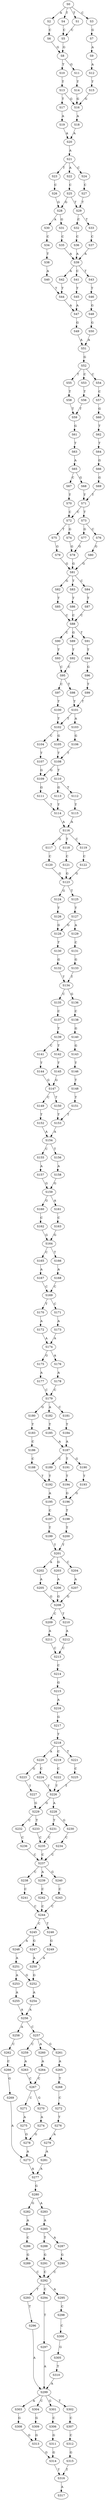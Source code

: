 strict digraph  {
	S0 -> S1 [ label = T ];
	S0 -> S2 [ label = A ];
	S0 -> S3 [ label = C ];
	S0 -> S4 [ label = T ];
	S1 -> S5 [ label = C ];
	S2 -> S6 [ label = C ];
	S3 -> S7 [ label = G ];
	S4 -> S5 [ label = C ];
	S5 -> S8 [ label = G ];
	S6 -> S8 [ label = G ];
	S7 -> S9 [ label = A ];
	S8 -> S10 [ label = T ];
	S8 -> S11 [ label = G ];
	S9 -> S12 [ label = A ];
	S10 -> S13 [ label = T ];
	S11 -> S14 [ label = T ];
	S12 -> S15 [ label = T ];
	S13 -> S16 [ label = G ];
	S13 -> S17 [ label = T ];
	S14 -> S16 [ label = G ];
	S15 -> S16 [ label = G ];
	S16 -> S18 [ label = A ];
	S17 -> S19 [ label = A ];
	S18 -> S20 [ label = A ];
	S19 -> S20 [ label = A ];
	S20 -> S21 [ label = A ];
	S21 -> S22 [ label = A ];
	S21 -> S23 [ label = T ];
	S21 -> S24 [ label = C ];
	S22 -> S25 [ label = C ];
	S23 -> S26 [ label = C ];
	S24 -> S27 [ label = C ];
	S25 -> S28 [ label = G ];
	S25 -> S29 [ label = T ];
	S26 -> S28 [ label = G ];
	S27 -> S29 [ label = T ];
	S28 -> S30 [ label = A ];
	S28 -> S31 [ label = G ];
	S29 -> S32 [ label = C ];
	S29 -> S33 [ label = T ];
	S30 -> S34 [ label = C ];
	S31 -> S35 [ label = C ];
	S32 -> S36 [ label = C ];
	S33 -> S37 [ label = C ];
	S34 -> S38 [ label = T ];
	S35 -> S39 [ label = A ];
	S36 -> S39 [ label = A ];
	S37 -> S39 [ label = A ];
	S38 -> S40 [ label = A ];
	S39 -> S41 [ label = C ];
	S39 -> S42 [ label = A ];
	S39 -> S43 [ label = T ];
	S40 -> S44 [ label = T ];
	S41 -> S45 [ label = T ];
	S42 -> S44 [ label = T ];
	S43 -> S46 [ label = T ];
	S44 -> S47 [ label = A ];
	S45 -> S47 [ label = A ];
	S46 -> S48 [ label = G ];
	S47 -> S49 [ label = G ];
	S48 -> S50 [ label = G ];
	S49 -> S51 [ label = A ];
	S50 -> S51 [ label = A ];
	S51 -> S52 [ label = G ];
	S52 -> S53 [ label = C ];
	S52 -> S54 [ label = C ];
	S52 -> S55 [ label = T ];
	S53 -> S56 [ label = T ];
	S54 -> S57 [ label = C ];
	S55 -> S58 [ label = T ];
	S56 -> S59 [ label = T ];
	S57 -> S60 [ label = G ];
	S58 -> S59 [ label = T ];
	S59 -> S61 [ label = G ];
	S60 -> S62 [ label = T ];
	S61 -> S63 [ label = T ];
	S62 -> S64 [ label = T ];
	S63 -> S65 [ label = A ];
	S64 -> S66 [ label = G ];
	S65 -> S67 [ label = C ];
	S65 -> S68 [ label = G ];
	S66 -> S69 [ label = G ];
	S67 -> S70 [ label = T ];
	S68 -> S71 [ label = T ];
	S69 -> S71 [ label = T ];
	S70 -> S72 [ label = C ];
	S71 -> S73 [ label = T ];
	S71 -> S72 [ label = C ];
	S72 -> S74 [ label = G ];
	S72 -> S75 [ label = T ];
	S73 -> S76 [ label = C ];
	S73 -> S77 [ label = G ];
	S74 -> S78 [ label = G ];
	S75 -> S79 [ label = G ];
	S76 -> S80 [ label = G ];
	S77 -> S78 [ label = G ];
	S78 -> S81 [ label = G ];
	S79 -> S81 [ label = G ];
	S80 -> S81 [ label = G ];
	S81 -> S82 [ label = G ];
	S81 -> S83 [ label = T ];
	S81 -> S84 [ label = C ];
	S82 -> S85 [ label = T ];
	S83 -> S86 [ label = T ];
	S84 -> S87 [ label = T ];
	S85 -> S88 [ label = C ];
	S86 -> S88 [ label = C ];
	S87 -> S88 [ label = C ];
	S88 -> S89 [ label = G ];
	S88 -> S90 [ label = C ];
	S88 -> S91 [ label = T ];
	S89 -> S92 [ label = T ];
	S90 -> S93 [ label = T ];
	S91 -> S94 [ label = T ];
	S92 -> S95 [ label = C ];
	S93 -> S95 [ label = C ];
	S94 -> S96 [ label = G ];
	S95 -> S97 [ label = C ];
	S95 -> S98 [ label = T ];
	S96 -> S99 [ label = T ];
	S97 -> S100 [ label = T ];
	S98 -> S101 [ label = T ];
	S99 -> S101 [ label = T ];
	S100 -> S102 [ label = T ];
	S101 -> S103 [ label = A ];
	S101 -> S102 [ label = T ];
	S102 -> S104 [ label = C ];
	S102 -> S105 [ label = G ];
	S103 -> S106 [ label = G ];
	S104 -> S107 [ label = T ];
	S105 -> S108 [ label = T ];
	S106 -> S108 [ label = T ];
	S107 -> S109 [ label = G ];
	S108 -> S109 [ label = G ];
	S108 -> S110 [ label = T ];
	S109 -> S111 [ label = G ];
	S110 -> S112 [ label = T ];
	S110 -> S113 [ label = G ];
	S111 -> S114 [ label = T ];
	S112 -> S115 [ label = T ];
	S113 -> S114 [ label = T ];
	S114 -> S116 [ label = A ];
	S115 -> S116 [ label = A ];
	S116 -> S117 [ label = G ];
	S116 -> S118 [ label = T ];
	S116 -> S119 [ label = C ];
	S117 -> S120 [ label = C ];
	S118 -> S121 [ label = C ];
	S119 -> S122 [ label = C ];
	S120 -> S123 [ label = G ];
	S121 -> S123 [ label = G ];
	S122 -> S123 [ label = G ];
	S123 -> S124 [ label = G ];
	S123 -> S125 [ label = T ];
	S124 -> S126 [ label = T ];
	S125 -> S127 [ label = T ];
	S126 -> S128 [ label = G ];
	S127 -> S128 [ label = G ];
	S127 -> S129 [ label = A ];
	S128 -> S130 [ label = T ];
	S129 -> S131 [ label = C ];
	S130 -> S132 [ label = G ];
	S131 -> S133 [ label = G ];
	S132 -> S134 [ label = T ];
	S133 -> S134 [ label = T ];
	S134 -> S135 [ label = C ];
	S134 -> S136 [ label = G ];
	S135 -> S137 [ label = C ];
	S136 -> S138 [ label = C ];
	S137 -> S139 [ label = T ];
	S138 -> S140 [ label = G ];
	S139 -> S141 [ label = C ];
	S139 -> S142 [ label = T ];
	S140 -> S143 [ label = G ];
	S141 -> S144 [ label = T ];
	S142 -> S145 [ label = T ];
	S143 -> S146 [ label = T ];
	S144 -> S147 [ label = G ];
	S145 -> S147 [ label = G ];
	S146 -> S148 [ label = T ];
	S147 -> S149 [ label = C ];
	S147 -> S150 [ label = T ];
	S148 -> S151 [ label = T ];
	S149 -> S152 [ label = T ];
	S150 -> S153 [ label = T ];
	S151 -> S153 [ label = T ];
	S152 -> S154 [ label = A ];
	S153 -> S154 [ label = A ];
	S154 -> S155 [ label = C ];
	S154 -> S156 [ label = T ];
	S155 -> S157 [ label = A ];
	S156 -> S158 [ label = A ];
	S157 -> S159 [ label = G ];
	S158 -> S159 [ label = G ];
	S159 -> S160 [ label = G ];
	S159 -> S161 [ label = A ];
	S160 -> S162 [ label = C ];
	S161 -> S163 [ label = C ];
	S162 -> S164 [ label = G ];
	S163 -> S164 [ label = G ];
	S164 -> S165 [ label = C ];
	S164 -> S166 [ label = T ];
	S165 -> S167 [ label = A ];
	S166 -> S168 [ label = A ];
	S167 -> S169 [ label = C ];
	S168 -> S169 [ label = C ];
	S169 -> S170 [ label = T ];
	S169 -> S171 [ label = C ];
	S170 -> S172 [ label = A ];
	S171 -> S173 [ label = A ];
	S172 -> S174 [ label = A ];
	S173 -> S174 [ label = A ];
	S174 -> S175 [ label = G ];
	S174 -> S176 [ label = A ];
	S175 -> S177 [ label = A ];
	S176 -> S178 [ label = A ];
	S177 -> S179 [ label = C ];
	S178 -> S179 [ label = C ];
	S179 -> S180 [ label = G ];
	S179 -> S181 [ label = C ];
	S179 -> S182 [ label = A ];
	S180 -> S183 [ label = T ];
	S181 -> S184 [ label = T ];
	S182 -> S185 [ label = T ];
	S183 -> S186 [ label = C ];
	S184 -> S187 [ label = A ];
	S185 -> S187 [ label = A ];
	S186 -> S188 [ label = C ];
	S187 -> S189 [ label = C ];
	S187 -> S190 [ label = G ];
	S187 -> S191 [ label = T ];
	S188 -> S192 [ label = T ];
	S189 -> S192 [ label = T ];
	S190 -> S193 [ label = T ];
	S191 -> S194 [ label = T ];
	S192 -> S195 [ label = A ];
	S193 -> S196 [ label = G ];
	S194 -> S196 [ label = G ];
	S195 -> S197 [ label = C ];
	S196 -> S198 [ label = T ];
	S197 -> S199 [ label = T ];
	S198 -> S200 [ label = T ];
	S199 -> S201 [ label = T ];
	S200 -> S201 [ label = T ];
	S201 -> S202 [ label = A ];
	S201 -> S203 [ label = G ];
	S201 -> S204 [ label = C ];
	S202 -> S205 [ label = A ];
	S203 -> S206 [ label = A ];
	S204 -> S207 [ label = A ];
	S205 -> S208 [ label = G ];
	S206 -> S208 [ label = G ];
	S207 -> S208 [ label = G ];
	S208 -> S209 [ label = C ];
	S208 -> S210 [ label = T ];
	S209 -> S211 [ label = A ];
	S210 -> S212 [ label = A ];
	S211 -> S213 [ label = C ];
	S212 -> S213 [ label = C ];
	S213 -> S214 [ label = C ];
	S214 -> S215 [ label = G ];
	S215 -> S216 [ label = A ];
	S216 -> S217 [ label = G ];
	S217 -> S218 [ label = T ];
	S218 -> S219 [ label = C ];
	S218 -> S220 [ label = A ];
	S218 -> S221 [ label = T ];
	S219 -> S222 [ label = C ];
	S220 -> S223 [ label = G ];
	S220 -> S224 [ label = C ];
	S221 -> S225 [ label = C ];
	S222 -> S226 [ label = T ];
	S223 -> S227 [ label = T ];
	S224 -> S226 [ label = T ];
	S225 -> S226 [ label = T ];
	S226 -> S228 [ label = A ];
	S226 -> S229 [ label = G ];
	S227 -> S229 [ label = G ];
	S228 -> S230 [ label = G ];
	S228 -> S231 [ label = T ];
	S229 -> S232 [ label = C ];
	S229 -> S233 [ label = T ];
	S230 -> S234 [ label = C ];
	S231 -> S235 [ label = C ];
	S232 -> S236 [ label = C ];
	S233 -> S235 [ label = C ];
	S234 -> S237 [ label = C ];
	S235 -> S237 [ label = C ];
	S236 -> S237 [ label = C ];
	S237 -> S238 [ label = C ];
	S237 -> S239 [ label = A ];
	S237 -> S240 [ label = G ];
	S238 -> S241 [ label = C ];
	S239 -> S242 [ label = C ];
	S240 -> S243 [ label = C ];
	S241 -> S244 [ label = C ];
	S242 -> S244 [ label = C ];
	S243 -> S244 [ label = C ];
	S244 -> S245 [ label = C ];
	S244 -> S246 [ label = T ];
	S245 -> S247 [ label = G ];
	S245 -> S248 [ label = A ];
	S246 -> S249 [ label = G ];
	S247 -> S250 [ label = A ];
	S248 -> S251 [ label = A ];
	S249 -> S250 [ label = A ];
	S250 -> S252 [ label = G ];
	S251 -> S253 [ label = A ];
	S251 -> S252 [ label = G ];
	S252 -> S254 [ label = A ];
	S253 -> S255 [ label = A ];
	S254 -> S256 [ label = A ];
	S255 -> S256 [ label = A ];
	S256 -> S257 [ label = C ];
	S256 -> S258 [ label = A ];
	S257 -> S259 [ label = C ];
	S257 -> S260 [ label = A ];
	S257 -> S261 [ label = G ];
	S258 -> S262 [ label = C ];
	S259 -> S263 [ label = A ];
	S260 -> S264 [ label = A ];
	S261 -> S265 [ label = A ];
	S262 -> S266 [ label = C ];
	S263 -> S267 [ label = C ];
	S264 -> S267 [ label = C ];
	S265 -> S268 [ label = T ];
	S266 -> S269 [ label = G ];
	S267 -> S270 [ label = G ];
	S267 -> S271 [ label = C ];
	S268 -> S272 [ label = C ];
	S269 -> S273 [ label = A ];
	S270 -> S274 [ label = A ];
	S271 -> S275 [ label = A ];
	S272 -> S276 [ label = T ];
	S273 -> S277 [ label = A ];
	S274 -> S278 [ label = G ];
	S275 -> S278 [ label = G ];
	S276 -> S279 [ label = A ];
	S277 -> S280 [ label = G ];
	S278 -> S273 [ label = A ];
	S279 -> S281 [ label = A ];
	S280 -> S282 [ label = G ];
	S280 -> S283 [ label = A ];
	S281 -> S277 [ label = A ];
	S282 -> S284 [ label = A ];
	S283 -> S285 [ label = A ];
	S284 -> S286 [ label = C ];
	S285 -> S287 [ label = A ];
	S285 -> S288 [ label = T ];
	S286 -> S289 [ label = G ];
	S287 -> S290 [ label = G ];
	S288 -> S291 [ label = G ];
	S289 -> S292 [ label = C ];
	S290 -> S292 [ label = C ];
	S291 -> S292 [ label = C ];
	S292 -> S293 [ label = T ];
	S292 -> S294 [ label = C ];
	S292 -> S295 [ label = A ];
	S293 -> S296 [ label = T ];
	S294 -> S297 [ label = T ];
	S295 -> S298 [ label = C ];
	S296 -> S299 [ label = A ];
	S297 -> S299 [ label = A ];
	S298 -> S300 [ label = C ];
	S299 -> S301 [ label = G ];
	S299 -> S302 [ label = T ];
	S299 -> S303 [ label = A ];
	S299 -> S304 [ label = C ];
	S300 -> S305 [ label = G ];
	S301 -> S306 [ label = C ];
	S302 -> S307 [ label = C ];
	S303 -> S308 [ label = G ];
	S304 -> S309 [ label = G ];
	S305 -> S310 [ label = T ];
	S306 -> S311 [ label = G ];
	S307 -> S312 [ label = C ];
	S308 -> S313 [ label = G ];
	S309 -> S313 [ label = G ];
	S310 -> S299 [ label = A ];
	S311 -> S314 [ label = G ];
	S312 -> S315 [ label = G ];
	S313 -> S314 [ label = G ];
	S314 -> S316 [ label = T ];
	S315 -> S316 [ label = T ];
	S316 -> S317 [ label = A ];
}
